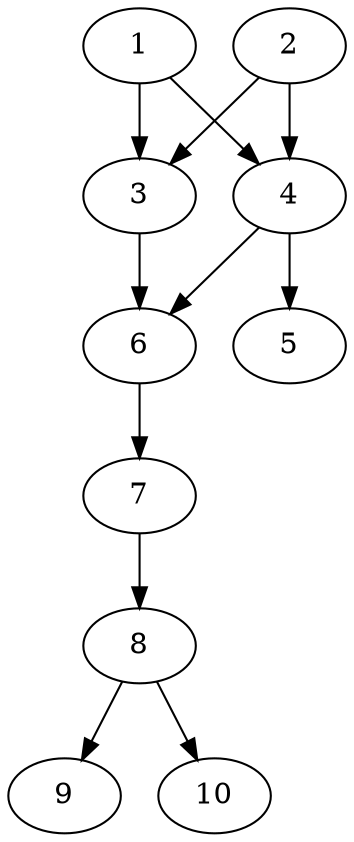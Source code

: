 // DAG automatically generated by daggen at Tue Aug  6 16:21:19 2019
// ./daggen --dot -n 10 --ccr 0.3 --fat 0.4 --regular 0.5 --density 0.8 --mindata 5242880 --maxdata 52428800 
digraph G {
  1 [size="156869973", alpha="0.08", expect_size="47060992"] 
  1 -> 3 [size ="47060992"]
  1 -> 4 [size ="47060992"]
  2 [size="40226133", alpha="0.02", expect_size="12067840"] 
  2 -> 3 [size ="12067840"]
  2 -> 4 [size ="12067840"]
  3 [size="157754027", alpha="0.07", expect_size="47326208"] 
  3 -> 6 [size ="47326208"]
  4 [size="53579093", alpha="0.10", expect_size="16073728"] 
  4 -> 5 [size ="16073728"]
  4 -> 6 [size ="16073728"]
  5 [size="89924267", alpha="0.15", expect_size="26977280"] 
  6 [size="89890133", alpha="0.04", expect_size="26967040"] 
  6 -> 7 [size ="26967040"]
  7 [size="119248213", alpha="0.18", expect_size="35774464"] 
  7 -> 8 [size ="35774464"]
  8 [size="85879467", alpha="0.19", expect_size="25763840"] 
  8 -> 9 [size ="25763840"]
  8 -> 10 [size ="25763840"]
  9 [size="23166293", alpha="0.18", expect_size="6949888"] 
  10 [size="19152213", alpha="0.02", expect_size="5745664"] 
}
